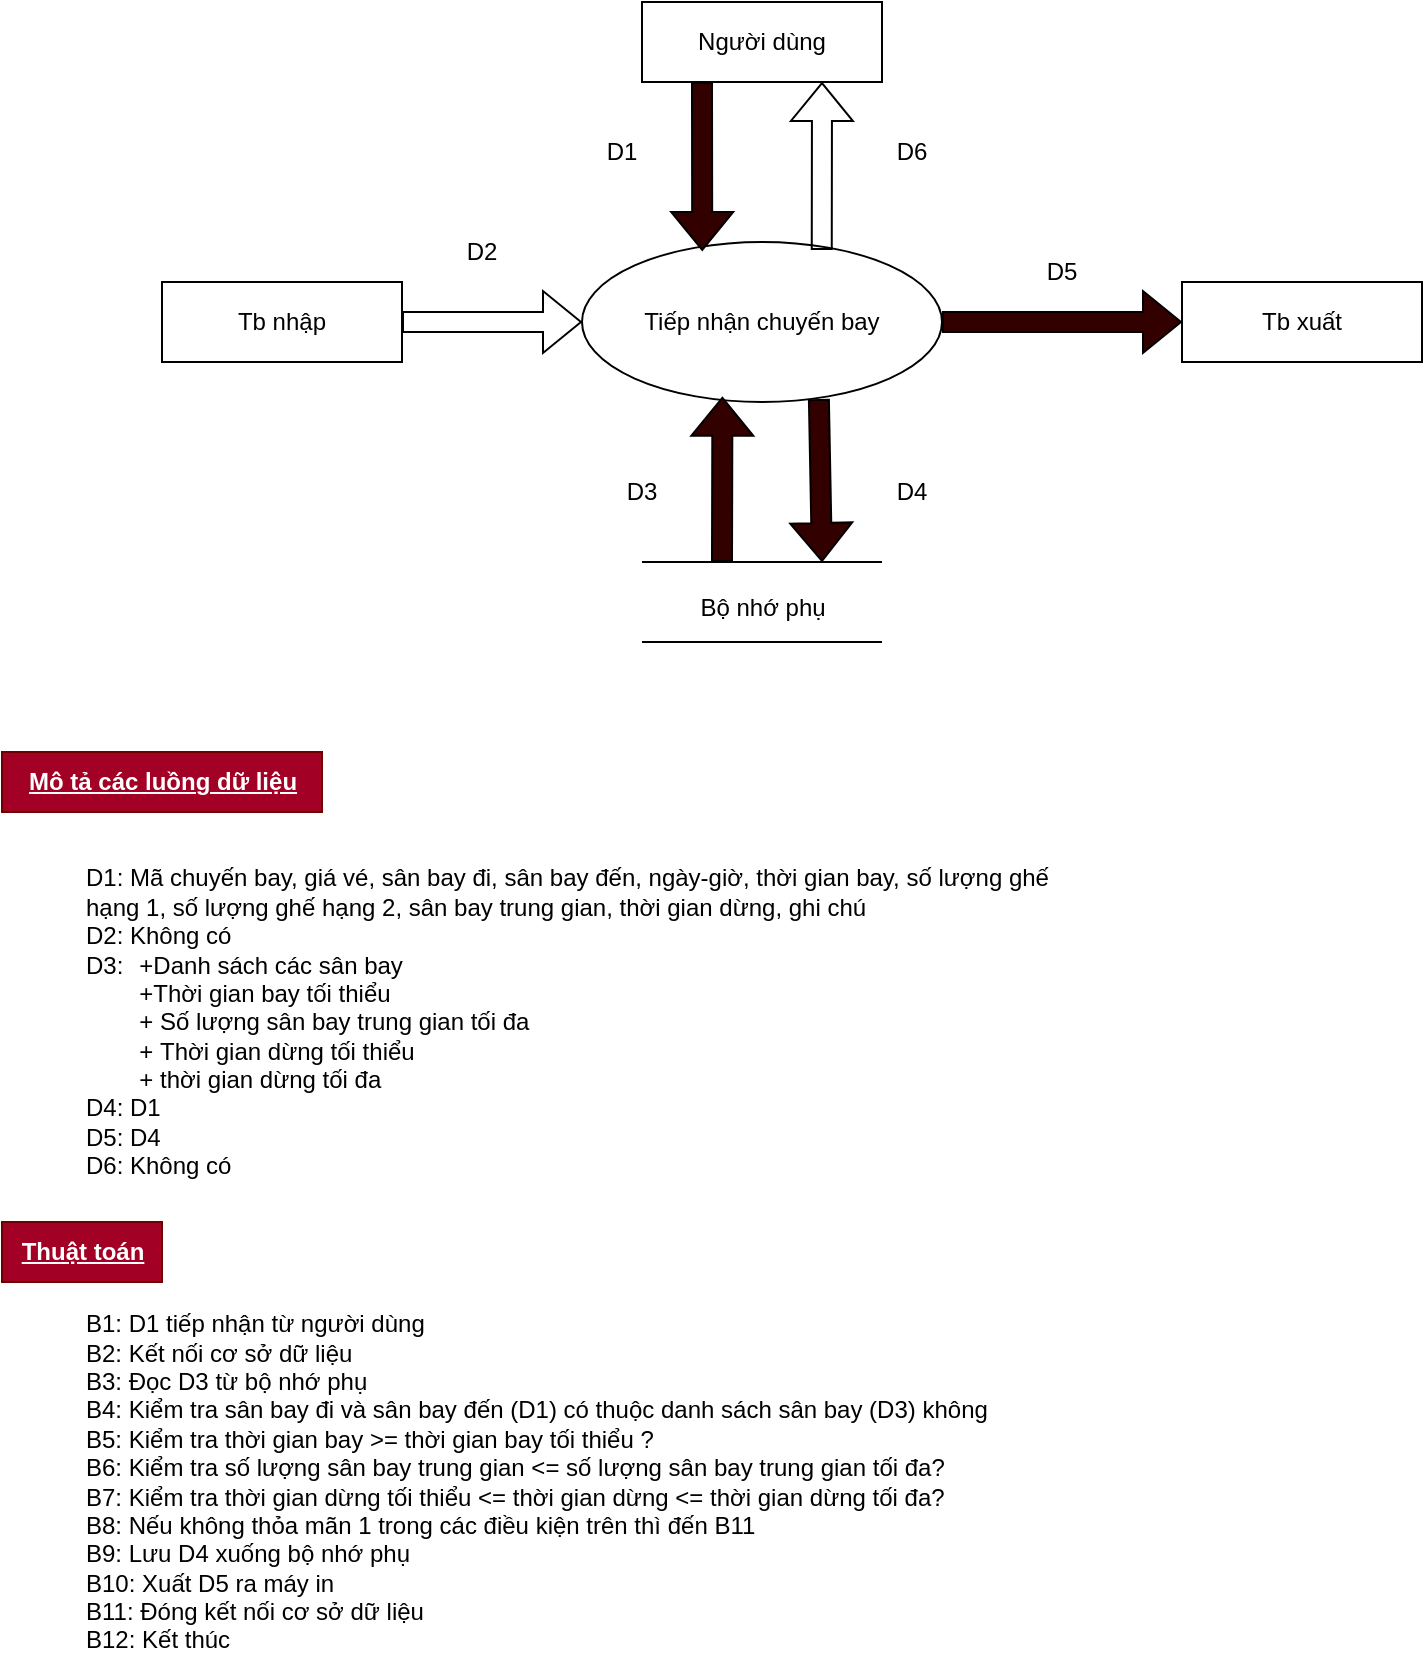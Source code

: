 <mxfile version="23.1.5" type="device">
  <diagram name="Page-1" id="upIIGumutkfmHrmHGwx6">
    <mxGraphModel dx="1050" dy="621" grid="1" gridSize="10" guides="1" tooltips="1" connect="1" arrows="1" fold="1" page="1" pageScale="1" pageWidth="850" pageHeight="1100" math="0" shadow="0">
      <root>
        <mxCell id="0" />
        <mxCell id="1" parent="0" />
        <mxCell id="vXsHLUQNhhcEb8SKqynG-1" value="Tiếp nhận chuyến bay" style="ellipse;whiteSpace=wrap;html=1;" parent="1" vertex="1">
          <mxGeometry x="330" y="200" width="180" height="80" as="geometry" />
        </mxCell>
        <mxCell id="vXsHLUQNhhcEb8SKqynG-2" value="Người dùng" style="rounded=0;whiteSpace=wrap;html=1;" parent="1" vertex="1">
          <mxGeometry x="360" y="80" width="120" height="40" as="geometry" />
        </mxCell>
        <mxCell id="vXsHLUQNhhcEb8SKqynG-3" value="Tb nhập" style="rounded=0;whiteSpace=wrap;html=1;" parent="1" vertex="1">
          <mxGeometry x="120" y="220" width="120" height="40" as="geometry" />
        </mxCell>
        <mxCell id="vXsHLUQNhhcEb8SKqynG-4" value="Tb xuất" style="rounded=0;whiteSpace=wrap;html=1;" parent="1" vertex="1">
          <mxGeometry x="630" y="220" width="120" height="40" as="geometry" />
        </mxCell>
        <mxCell id="vXsHLUQNhhcEb8SKqynG-6" value="" style="endArrow=none;html=1;rounded=0;" parent="1" edge="1">
          <mxGeometry width="50" height="50" relative="1" as="geometry">
            <mxPoint x="360" y="360" as="sourcePoint" />
            <mxPoint x="480" y="360" as="targetPoint" />
          </mxGeometry>
        </mxCell>
        <mxCell id="vXsHLUQNhhcEb8SKqynG-7" value="" style="endArrow=none;html=1;rounded=0;" parent="1" edge="1">
          <mxGeometry width="50" height="50" relative="1" as="geometry">
            <mxPoint x="360" y="400" as="sourcePoint" />
            <mxPoint x="480" y="400" as="targetPoint" />
          </mxGeometry>
        </mxCell>
        <mxCell id="vXsHLUQNhhcEb8SKqynG-8" value="Bộ nhớ phụ" style="text;html=1;align=center;verticalAlign=middle;resizable=0;points=[];autosize=1;strokeColor=none;fillColor=none;" parent="1" vertex="1">
          <mxGeometry x="375" y="368" width="90" height="30" as="geometry" />
        </mxCell>
        <mxCell id="vXsHLUQNhhcEb8SKqynG-9" value="" style="shape=flexArrow;endArrow=classic;html=1;rounded=0;exitX=0.25;exitY=1;exitDx=0;exitDy=0;entryX=0.334;entryY=0.056;entryDx=0;entryDy=0;entryPerimeter=0;fillColor=#330000;" parent="1" source="vXsHLUQNhhcEb8SKqynG-2" target="vXsHLUQNhhcEb8SKqynG-1" edge="1">
          <mxGeometry width="50" height="50" relative="1" as="geometry">
            <mxPoint x="400" y="350" as="sourcePoint" />
            <mxPoint x="390" y="200" as="targetPoint" />
          </mxGeometry>
        </mxCell>
        <mxCell id="vXsHLUQNhhcEb8SKqynG-10" value="" style="shape=flexArrow;endArrow=classic;html=1;rounded=0;exitX=0.666;exitY=0.05;exitDx=0;exitDy=0;exitPerimeter=0;entryX=0.75;entryY=1;entryDx=0;entryDy=0;fillColor=none;" parent="1" source="vXsHLUQNhhcEb8SKqynG-1" target="vXsHLUQNhhcEb8SKqynG-2" edge="1">
          <mxGeometry width="50" height="50" relative="1" as="geometry">
            <mxPoint x="410" y="280" as="sourcePoint" />
            <mxPoint x="410" y="150" as="targetPoint" />
          </mxGeometry>
        </mxCell>
        <mxCell id="vXsHLUQNhhcEb8SKqynG-11" value="" style="shape=flexArrow;endArrow=classic;html=1;rounded=0;exitX=1;exitY=0.5;exitDx=0;exitDy=0;" parent="1" source="vXsHLUQNhhcEb8SKqynG-3" target="vXsHLUQNhhcEb8SKqynG-1" edge="1">
          <mxGeometry width="50" height="50" relative="1" as="geometry">
            <mxPoint x="410" y="280" as="sourcePoint" />
            <mxPoint x="460" y="230" as="targetPoint" />
          </mxGeometry>
        </mxCell>
        <mxCell id="vXsHLUQNhhcEb8SKqynG-12" value="" style="shape=flexArrow;endArrow=classic;html=1;rounded=0;entryX=0;entryY=0.5;entryDx=0;entryDy=0;fillColor=#330000;" parent="1" source="vXsHLUQNhhcEb8SKqynG-1" target="vXsHLUQNhhcEb8SKqynG-4" edge="1">
          <mxGeometry width="50" height="50" relative="1" as="geometry">
            <mxPoint x="410" y="280" as="sourcePoint" />
            <mxPoint x="460" y="230" as="targetPoint" />
          </mxGeometry>
        </mxCell>
        <mxCell id="vXsHLUQNhhcEb8SKqynG-13" value="" style="shape=flexArrow;endArrow=classic;html=1;rounded=0;exitX=0.658;exitY=0.981;exitDx=0;exitDy=0;exitPerimeter=0;fillColor=#330000;" parent="1" source="vXsHLUQNhhcEb8SKqynG-1" edge="1">
          <mxGeometry width="50" height="50" relative="1" as="geometry">
            <mxPoint x="410" y="280" as="sourcePoint" />
            <mxPoint x="450" y="360" as="targetPoint" />
          </mxGeometry>
        </mxCell>
        <mxCell id="vXsHLUQNhhcEb8SKqynG-14" value="" style="shape=flexArrow;endArrow=classic;html=1;rounded=0;entryX=0.39;entryY=0.967;entryDx=0;entryDy=0;entryPerimeter=0;fillColor=#330000;" parent="1" target="vXsHLUQNhhcEb8SKqynG-1" edge="1">
          <mxGeometry width="50" height="50" relative="1" as="geometry">
            <mxPoint x="400" y="360" as="sourcePoint" />
            <mxPoint x="350" y="310" as="targetPoint" />
          </mxGeometry>
        </mxCell>
        <mxCell id="vXsHLUQNhhcEb8SKqynG-15" value="D1" style="text;html=1;align=center;verticalAlign=middle;whiteSpace=wrap;rounded=0;" parent="1" vertex="1">
          <mxGeometry x="320" y="140" width="60" height="30" as="geometry" />
        </mxCell>
        <mxCell id="vXsHLUQNhhcEb8SKqynG-16" value="D6" style="text;html=1;align=center;verticalAlign=middle;whiteSpace=wrap;rounded=0;" parent="1" vertex="1">
          <mxGeometry x="465" y="140" width="60" height="30" as="geometry" />
        </mxCell>
        <mxCell id="vXsHLUQNhhcEb8SKqynG-17" value="D2" style="text;html=1;align=center;verticalAlign=middle;whiteSpace=wrap;rounded=0;" parent="1" vertex="1">
          <mxGeometry x="250" y="190" width="60" height="30" as="geometry" />
        </mxCell>
        <mxCell id="vXsHLUQNhhcEb8SKqynG-18" value="D3" style="text;html=1;align=center;verticalAlign=middle;whiteSpace=wrap;rounded=0;" parent="1" vertex="1">
          <mxGeometry x="330" y="310" width="60" height="30" as="geometry" />
        </mxCell>
        <mxCell id="vXsHLUQNhhcEb8SKqynG-19" value="D4" style="text;html=1;align=center;verticalAlign=middle;whiteSpace=wrap;rounded=0;" parent="1" vertex="1">
          <mxGeometry x="465" y="310" width="60" height="30" as="geometry" />
        </mxCell>
        <mxCell id="vXsHLUQNhhcEb8SKqynG-20" value="D5" style="text;html=1;align=center;verticalAlign=middle;whiteSpace=wrap;rounded=0;" parent="1" vertex="1">
          <mxGeometry x="540" y="200" width="60" height="30" as="geometry" />
        </mxCell>
        <mxCell id="vXsHLUQNhhcEb8SKqynG-21" value="D1: Mã chuyến bay, giá vé, sân bay đi, sân bay đến, ngày-giờ, thời gian bay, số lượng ghế hạng 1, số lượng ghế hạng 2, sân bay trung gian, thời gian dừng, ghi chú&lt;br&gt;D2: Không có&lt;br&gt;D3: &lt;span style=&quot;white-space: pre;&quot;&gt;&#x9;&lt;/span&gt;+Danh sách các sân bay&lt;br&gt;&lt;span style=&quot;white-space: pre;&quot;&gt;&#x9;&lt;/span&gt;+Thời gian bay tối thiểu&lt;br&gt;&lt;span style=&quot;white-space: pre;&quot;&gt;&#x9;&lt;/span&gt;+ Số lượng sân bay trung gian tối đa&lt;br&gt;&lt;span style=&quot;white-space: pre;&quot;&gt;&#x9;&lt;/span&gt;+&amp;nbsp;Thời gian dừng tối thiểu&lt;br&gt;&amp;nbsp;&lt;span style=&quot;white-space: pre;&quot;&gt;&#x9;&lt;/span&gt;+ thời gian dừng tối đa&amp;nbsp;&lt;br&gt;D4: D1&lt;br&gt;D5: D4&amp;nbsp;&lt;br&gt;D6: Không có" style="text;html=1;align=left;verticalAlign=middle;whiteSpace=wrap;rounded=0;" parent="1" vertex="1">
          <mxGeometry x="80" y="510" width="490" height="160" as="geometry" />
        </mxCell>
        <mxCell id="vXsHLUQNhhcEb8SKqynG-22" value="B1: D1 tiếp nhận từ người dùng&lt;br&gt;B2: Kết nối cơ sở dữ liệu&lt;div&gt;B3: Đọc D3 từ bộ nhớ phụ&lt;/div&gt;&lt;div&gt;B4: Kiểm tra sân bay đi và sân bay đến (D1) có thuộc danh sách sân bay (D3) không&lt;/div&gt;&lt;div&gt;B5: Kiểm tra thời gian bay &amp;gt;= thời gian bay tối thiểu ?&lt;/div&gt;&lt;div&gt;B6: Kiểm tra số lượng sân bay trung gian &amp;lt;= số lượng sân bay trung gian tối đa?&lt;/div&gt;&lt;div&gt;B7: Kiểm tra thời gian dừng tối thiểu &amp;lt;= thời gian dừng &amp;lt;= thời gian dừng tối đa?&lt;/div&gt;&lt;div&gt;&lt;div&gt;B8: Nếu không thỏa mãn 1 trong các điều kiện trên thì đến B11&lt;/div&gt;&lt;div&gt;B9: Lưu D4 xuống bộ nhớ phụ&lt;/div&gt;&lt;div&gt;B10: Xuất D5 ra máy in&lt;/div&gt;&lt;div&gt;B11: Đóng kết nối cơ sở dữ liệu&lt;/div&gt;&lt;div&gt;B12: Kết thúc&lt;/div&gt;&lt;/div&gt;" style="text;html=1;align=left;verticalAlign=middle;whiteSpace=wrap;rounded=0;" parent="1" vertex="1">
          <mxGeometry x="80" y="730" width="480" height="180" as="geometry" />
        </mxCell>
        <mxCell id="IBjhHnj6VzlBTuVel6t2-1" value="&lt;b&gt;&lt;u&gt;Mô tả các luồng dữ liệu&lt;/u&gt;&lt;/b&gt;" style="text;html=1;align=center;verticalAlign=middle;resizable=0;points=[];autosize=1;strokeColor=#6F0000;fillColor=#a20025;fontColor=#ffffff;" parent="1" vertex="1">
          <mxGeometry x="40" y="455" width="160" height="30" as="geometry" />
        </mxCell>
        <mxCell id="IBjhHnj6VzlBTuVel6t2-2" value="&lt;b&gt;&lt;u&gt;Thuật toán&lt;/u&gt;&lt;/b&gt;" style="text;html=1;align=center;verticalAlign=middle;resizable=0;points=[];autosize=1;strokeColor=#6F0000;fillColor=#a20025;fontColor=#ffffff;" parent="1" vertex="1">
          <mxGeometry x="40" y="690" width="80" height="30" as="geometry" />
        </mxCell>
      </root>
    </mxGraphModel>
  </diagram>
</mxfile>
